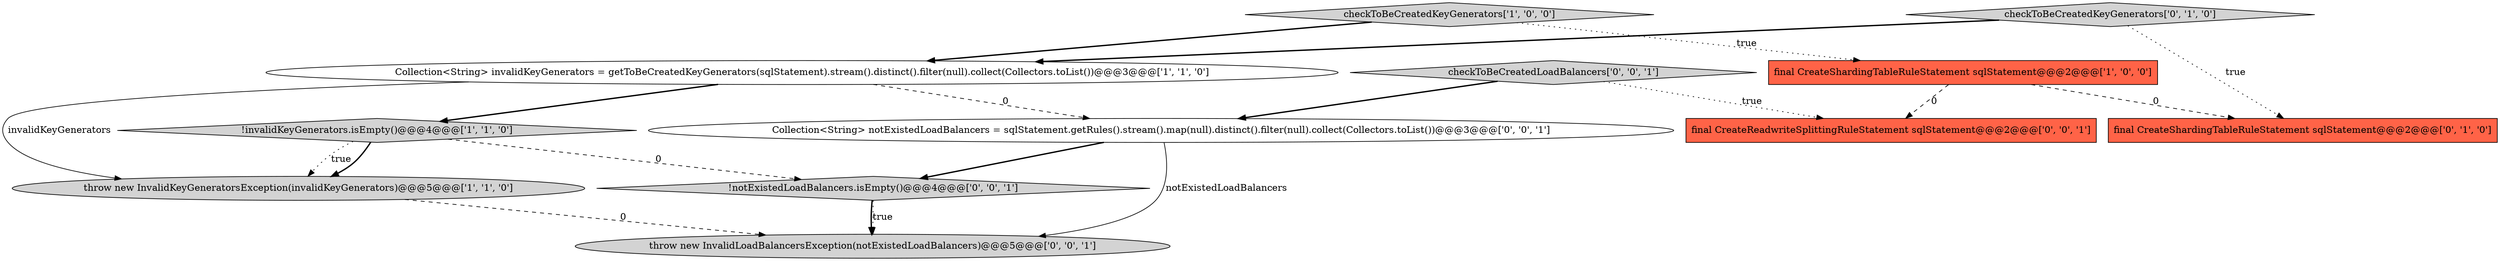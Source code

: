 digraph {
1 [style = filled, label = "Collection<String> invalidKeyGenerators = getToBeCreatedKeyGenerators(sqlStatement).stream().distinct().filter(null).collect(Collectors.toList())@@@3@@@['1', '1', '0']", fillcolor = white, shape = ellipse image = "AAA0AAABBB1BBB"];
4 [style = filled, label = "throw new InvalidKeyGeneratorsException(invalidKeyGenerators)@@@5@@@['1', '1', '0']", fillcolor = lightgray, shape = ellipse image = "AAA0AAABBB1BBB"];
7 [style = filled, label = "throw new InvalidLoadBalancersException(notExistedLoadBalancers)@@@5@@@['0', '0', '1']", fillcolor = lightgray, shape = ellipse image = "AAA0AAABBB3BBB"];
11 [style = filled, label = "checkToBeCreatedLoadBalancers['0', '0', '1']", fillcolor = lightgray, shape = diamond image = "AAA0AAABBB3BBB"];
0 [style = filled, label = "final CreateShardingTableRuleStatement sqlStatement@@@2@@@['1', '0', '0']", fillcolor = tomato, shape = box image = "AAA1AAABBB1BBB"];
2 [style = filled, label = "checkToBeCreatedKeyGenerators['1', '0', '0']", fillcolor = lightgray, shape = diamond image = "AAA0AAABBB1BBB"];
3 [style = filled, label = "!invalidKeyGenerators.isEmpty()@@@4@@@['1', '1', '0']", fillcolor = lightgray, shape = diamond image = "AAA0AAABBB1BBB"];
6 [style = filled, label = "checkToBeCreatedKeyGenerators['0', '1', '0']", fillcolor = lightgray, shape = diamond image = "AAA0AAABBB2BBB"];
10 [style = filled, label = "!notExistedLoadBalancers.isEmpty()@@@4@@@['0', '0', '1']", fillcolor = lightgray, shape = diamond image = "AAA0AAABBB3BBB"];
9 [style = filled, label = "Collection<String> notExistedLoadBalancers = sqlStatement.getRules().stream().map(null).distinct().filter(null).collect(Collectors.toList())@@@3@@@['0', '0', '1']", fillcolor = white, shape = ellipse image = "AAA0AAABBB3BBB"];
5 [style = filled, label = "final CreateShardingTableRuleStatement sqlStatement@@@2@@@['0', '1', '0']", fillcolor = tomato, shape = box image = "AAA1AAABBB2BBB"];
8 [style = filled, label = "final CreateReadwriteSplittingRuleStatement sqlStatement@@@2@@@['0', '0', '1']", fillcolor = tomato, shape = box image = "AAA0AAABBB3BBB"];
1->3 [style = bold, label=""];
9->7 [style = solid, label="notExistedLoadBalancers"];
6->1 [style = bold, label=""];
3->4 [style = dotted, label="true"];
11->8 [style = dotted, label="true"];
0->8 [style = dashed, label="0"];
1->9 [style = dashed, label="0"];
3->10 [style = dashed, label="0"];
2->0 [style = dotted, label="true"];
1->4 [style = solid, label="invalidKeyGenerators"];
9->10 [style = bold, label=""];
0->5 [style = dashed, label="0"];
11->9 [style = bold, label=""];
4->7 [style = dashed, label="0"];
3->4 [style = bold, label=""];
10->7 [style = bold, label=""];
2->1 [style = bold, label=""];
10->7 [style = dotted, label="true"];
6->5 [style = dotted, label="true"];
}
